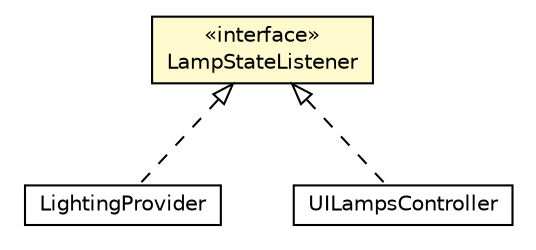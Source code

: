 #!/usr/local/bin/dot
#
# Class diagram 
# Generated by UMLGraph version R5_6-24-gf6e263 (http://www.umlgraph.org/)
#

digraph G {
	edge [fontname="Helvetica",fontsize=10,labelfontname="Helvetica",labelfontsize=10];
	node [fontname="Helvetica",fontsize=10,shape=plaintext];
	nodesep=0.25;
	ranksep=0.5;
	// org.universAAL.samples.lighting.server.LightingProvider
	c9911 [label=<<table title="org.universAAL.samples.lighting.server.LightingProvider" border="0" cellborder="1" cellspacing="0" cellpadding="2" port="p" href="../LightingProvider.html">
		<tr><td><table border="0" cellspacing="0" cellpadding="1">
<tr><td align="center" balign="center"> LightingProvider </td></tr>
		</table></td></tr>
		</table>>, URL="../LightingProvider.html", fontname="Helvetica", fontcolor="black", fontsize=10.0];
	// org.universAAL.samples.lighting.server.unit_impl.LampStateListener
	c9914 [label=<<table title="org.universAAL.samples.lighting.server.unit_impl.LampStateListener" border="0" cellborder="1" cellspacing="0" cellpadding="2" port="p" bgcolor="lemonChiffon" href="./LampStateListener.html">
		<tr><td><table border="0" cellspacing="0" cellpadding="1">
<tr><td align="center" balign="center"> &#171;interface&#187; </td></tr>
<tr><td align="center" balign="center"> LampStateListener </td></tr>
		</table></td></tr>
		</table>>, URL="./LampStateListener.html", fontname="Helvetica", fontcolor="black", fontsize=10.0];
	// org.universAAL.samples.lighting.server.unit_impl.UILampsController
	c9915 [label=<<table title="org.universAAL.samples.lighting.server.unit_impl.UILampsController" border="0" cellborder="1" cellspacing="0" cellpadding="2" port="p" href="./UILampsController.html">
		<tr><td><table border="0" cellspacing="0" cellpadding="1">
<tr><td align="center" balign="center"> UILampsController </td></tr>
		</table></td></tr>
		</table>>, URL="./UILampsController.html", fontname="Helvetica", fontcolor="black", fontsize=10.0];
	//org.universAAL.samples.lighting.server.LightingProvider implements org.universAAL.samples.lighting.server.unit_impl.LampStateListener
	c9914:p -> c9911:p [dir=back,arrowtail=empty,style=dashed];
	//org.universAAL.samples.lighting.server.unit_impl.UILampsController implements org.universAAL.samples.lighting.server.unit_impl.LampStateListener
	c9914:p -> c9915:p [dir=back,arrowtail=empty,style=dashed];
}

